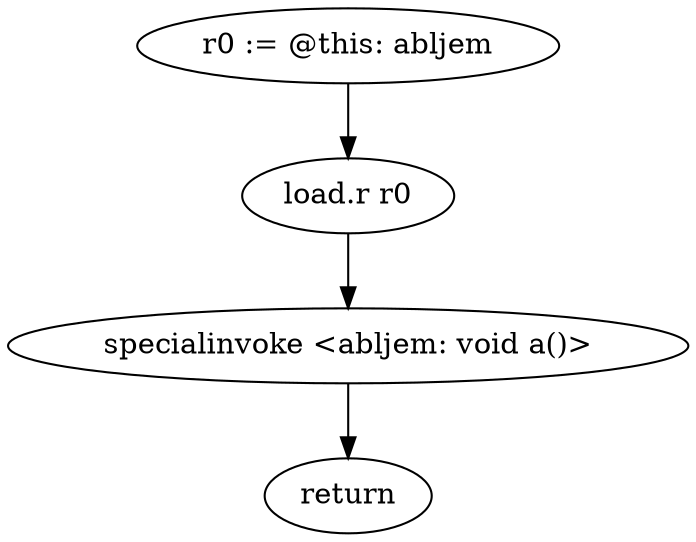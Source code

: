 digraph "" {
    "r0 := @this: abljem"
    "load.r r0"
    "r0 := @this: abljem"->"load.r r0";
    "specialinvoke <abljem: void a()>"
    "load.r r0"->"specialinvoke <abljem: void a()>";
    "return"
    "specialinvoke <abljem: void a()>"->"return";
}
